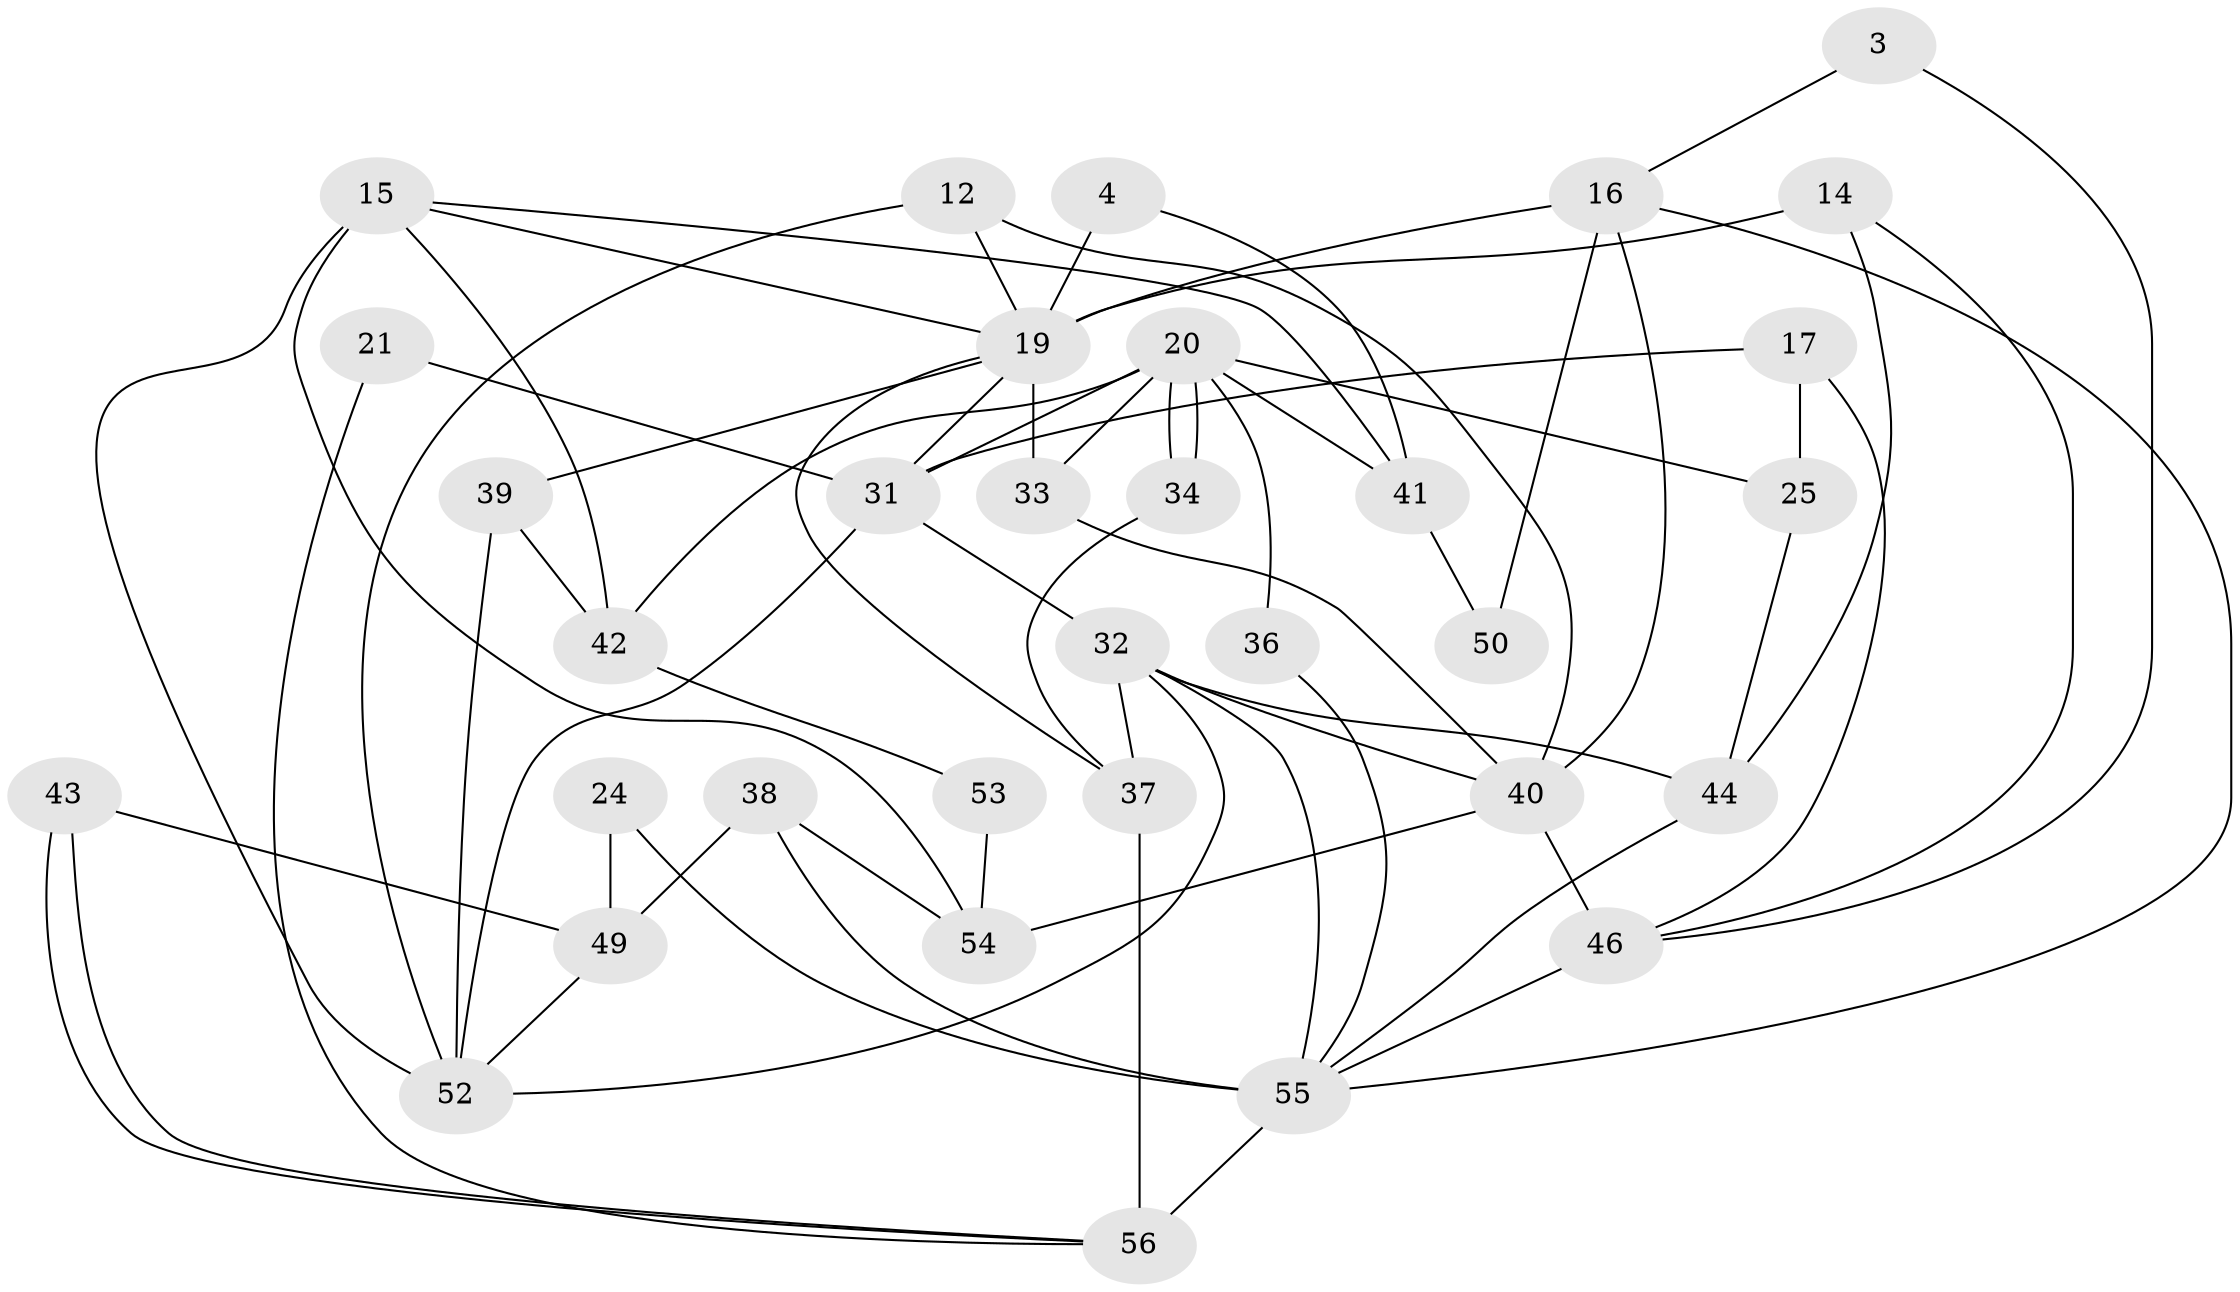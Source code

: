 // original degree distribution, {5: 0.17857142857142858, 4: 0.26785714285714285, 2: 0.125, 3: 0.30357142857142855, 7: 0.08928571428571429, 6: 0.017857142857142856, 8: 0.017857142857142856}
// Generated by graph-tools (version 1.1) at 2025/54/03/04/25 21:54:19]
// undirected, 33 vertices, 67 edges
graph export_dot {
graph [start="1"]
  node [color=gray90,style=filled];
  3;
  4;
  12 [super="+9"];
  14;
  15;
  16 [super="+1"];
  17;
  19 [super="+6+18"];
  20 [super="+5"];
  21;
  24;
  25;
  31 [super="+22"];
  32 [super="+30"];
  33;
  34;
  36;
  37 [super="+13"];
  38 [super="+29"];
  39 [super="+8"];
  40 [super="+23+27+11"];
  41 [super="+26"];
  42;
  43;
  44 [super="+35"];
  46 [super="+45"];
  49;
  50;
  52;
  53;
  54 [super="+47"];
  55 [super="+48+51"];
  56;
  3 -- 46;
  3 -- 16;
  4 -- 41;
  4 -- 19 [weight=2];
  12 -- 19;
  12 -- 52;
  12 -- 40;
  14 -- 44;
  14 -- 46;
  14 -- 19 [weight=2];
  15 -- 52;
  15 -- 42;
  15 -- 54 [weight=2];
  15 -- 19;
  15 -- 41;
  16 -- 55;
  16 -- 50;
  16 -- 40;
  16 -- 19 [weight=2];
  17 -- 25;
  17 -- 46;
  17 -- 31;
  19 -- 37;
  19 -- 33 [weight=2];
  19 -- 39;
  19 -- 31 [weight=2];
  20 -- 34 [weight=2];
  20 -- 34;
  20 -- 25 [weight=2];
  20 -- 36;
  20 -- 41;
  20 -- 42;
  20 -- 33;
  20 -- 31;
  21 -- 31;
  21 -- 56;
  24 -- 49;
  24 -- 55 [weight=2];
  25 -- 44;
  31 -- 52 [weight=2];
  31 -- 32;
  32 -- 52;
  32 -- 37;
  32 -- 55;
  32 -- 40 [weight=2];
  32 -- 44;
  33 -- 40;
  34 -- 37;
  36 -- 55;
  37 -- 56 [weight=2];
  38 -- 54 [weight=2];
  38 -- 49;
  38 -- 55 [weight=2];
  39 -- 52 [weight=2];
  39 -- 42;
  40 -- 54 [weight=3];
  40 -- 46 [weight=3];
  41 -- 50;
  42 -- 53;
  43 -- 49;
  43 -- 56;
  43 -- 56;
  44 -- 55;
  46 -- 55 [weight=2];
  49 -- 52;
  53 -- 54;
  55 -- 56 [weight=2];
}
